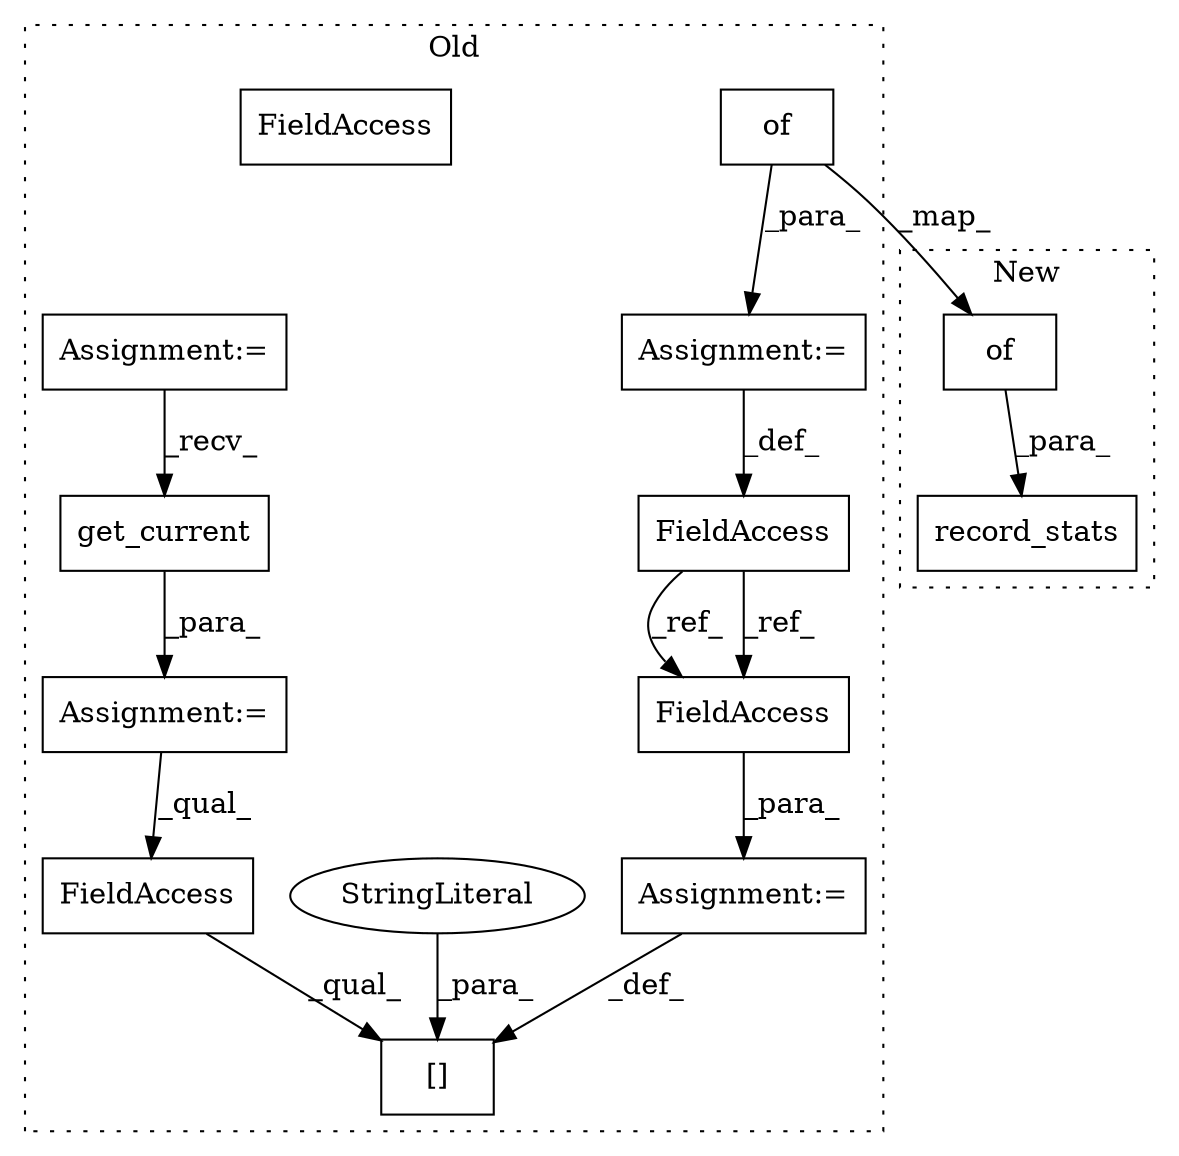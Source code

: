 digraph G {
subgraph cluster0 {
1 [label="[]" a="2" s="2438,2466" l="14,1" shape="box"];
3 [label="of" a="32" s="1342,1837" l="3,-10" shape="box"];
5 [label="FieldAccess" a="22" s="2438" l="13" shape="box"];
6 [label="FieldAccess" a="22" s="1327" l="10" shape="box"];
7 [label="FieldAccess" a="22" s="2468" l="10" shape="box"];
8 [label="get_current" a="32" s="2419" l="13" shape="box"];
9 [label="StringLiteral" a="45" s="2452" l="14" shape="ellipse"];
10 [label="Assignment:=" a="7" s="1282" l="22" shape="box"];
11 [label="Assignment:=" a="7" s="2395" l="1" shape="box"];
12 [label="Assignment:=" a="7" s="2467" l="1" shape="box"];
13 [label="Assignment:=" a="7" s="1337" l="1" shape="box"];
14 [label="FieldAccess" a="22" s="2468" l="10" shape="box"];
label = "Old";
style="dotted";
}
subgraph cluster1 {
2 [label="record_stats" a="32" s="1189,1691" l="13,1" shape="box"];
4 [label="of" a="32" s="1206,1701" l="3,-10" shape="box"];
label = "New";
style="dotted";
}
3 -> 13 [label="_para_"];
3 -> 4 [label="_map_"];
4 -> 2 [label="_para_"];
5 -> 1 [label="_qual_"];
6 -> 14 [label="_ref_"];
6 -> 14 [label="_ref_"];
8 -> 11 [label="_para_"];
9 -> 1 [label="_para_"];
10 -> 8 [label="_recv_"];
11 -> 5 [label="_qual_"];
12 -> 1 [label="_def_"];
13 -> 6 [label="_def_"];
14 -> 12 [label="_para_"];
}